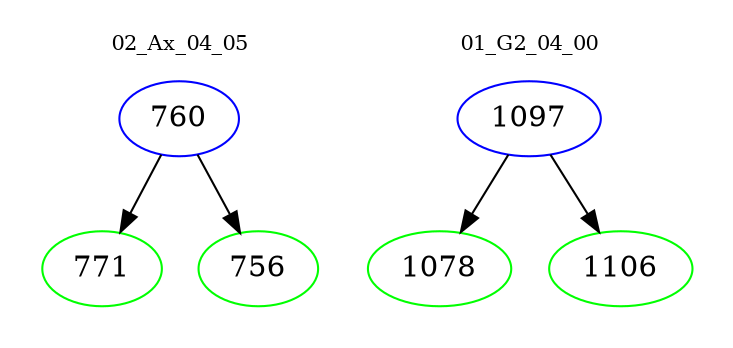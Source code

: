 digraph{
subgraph cluster_0 {
color = white
label = "02_Ax_04_05";
fontsize=10;
T0_760 [label="760", color="blue"]
T0_760 -> T0_771 [color="black"]
T0_771 [label="771", color="green"]
T0_760 -> T0_756 [color="black"]
T0_756 [label="756", color="green"]
}
subgraph cluster_1 {
color = white
label = "01_G2_04_00";
fontsize=10;
T1_1097 [label="1097", color="blue"]
T1_1097 -> T1_1078 [color="black"]
T1_1078 [label="1078", color="green"]
T1_1097 -> T1_1106 [color="black"]
T1_1106 [label="1106", color="green"]
}
}
